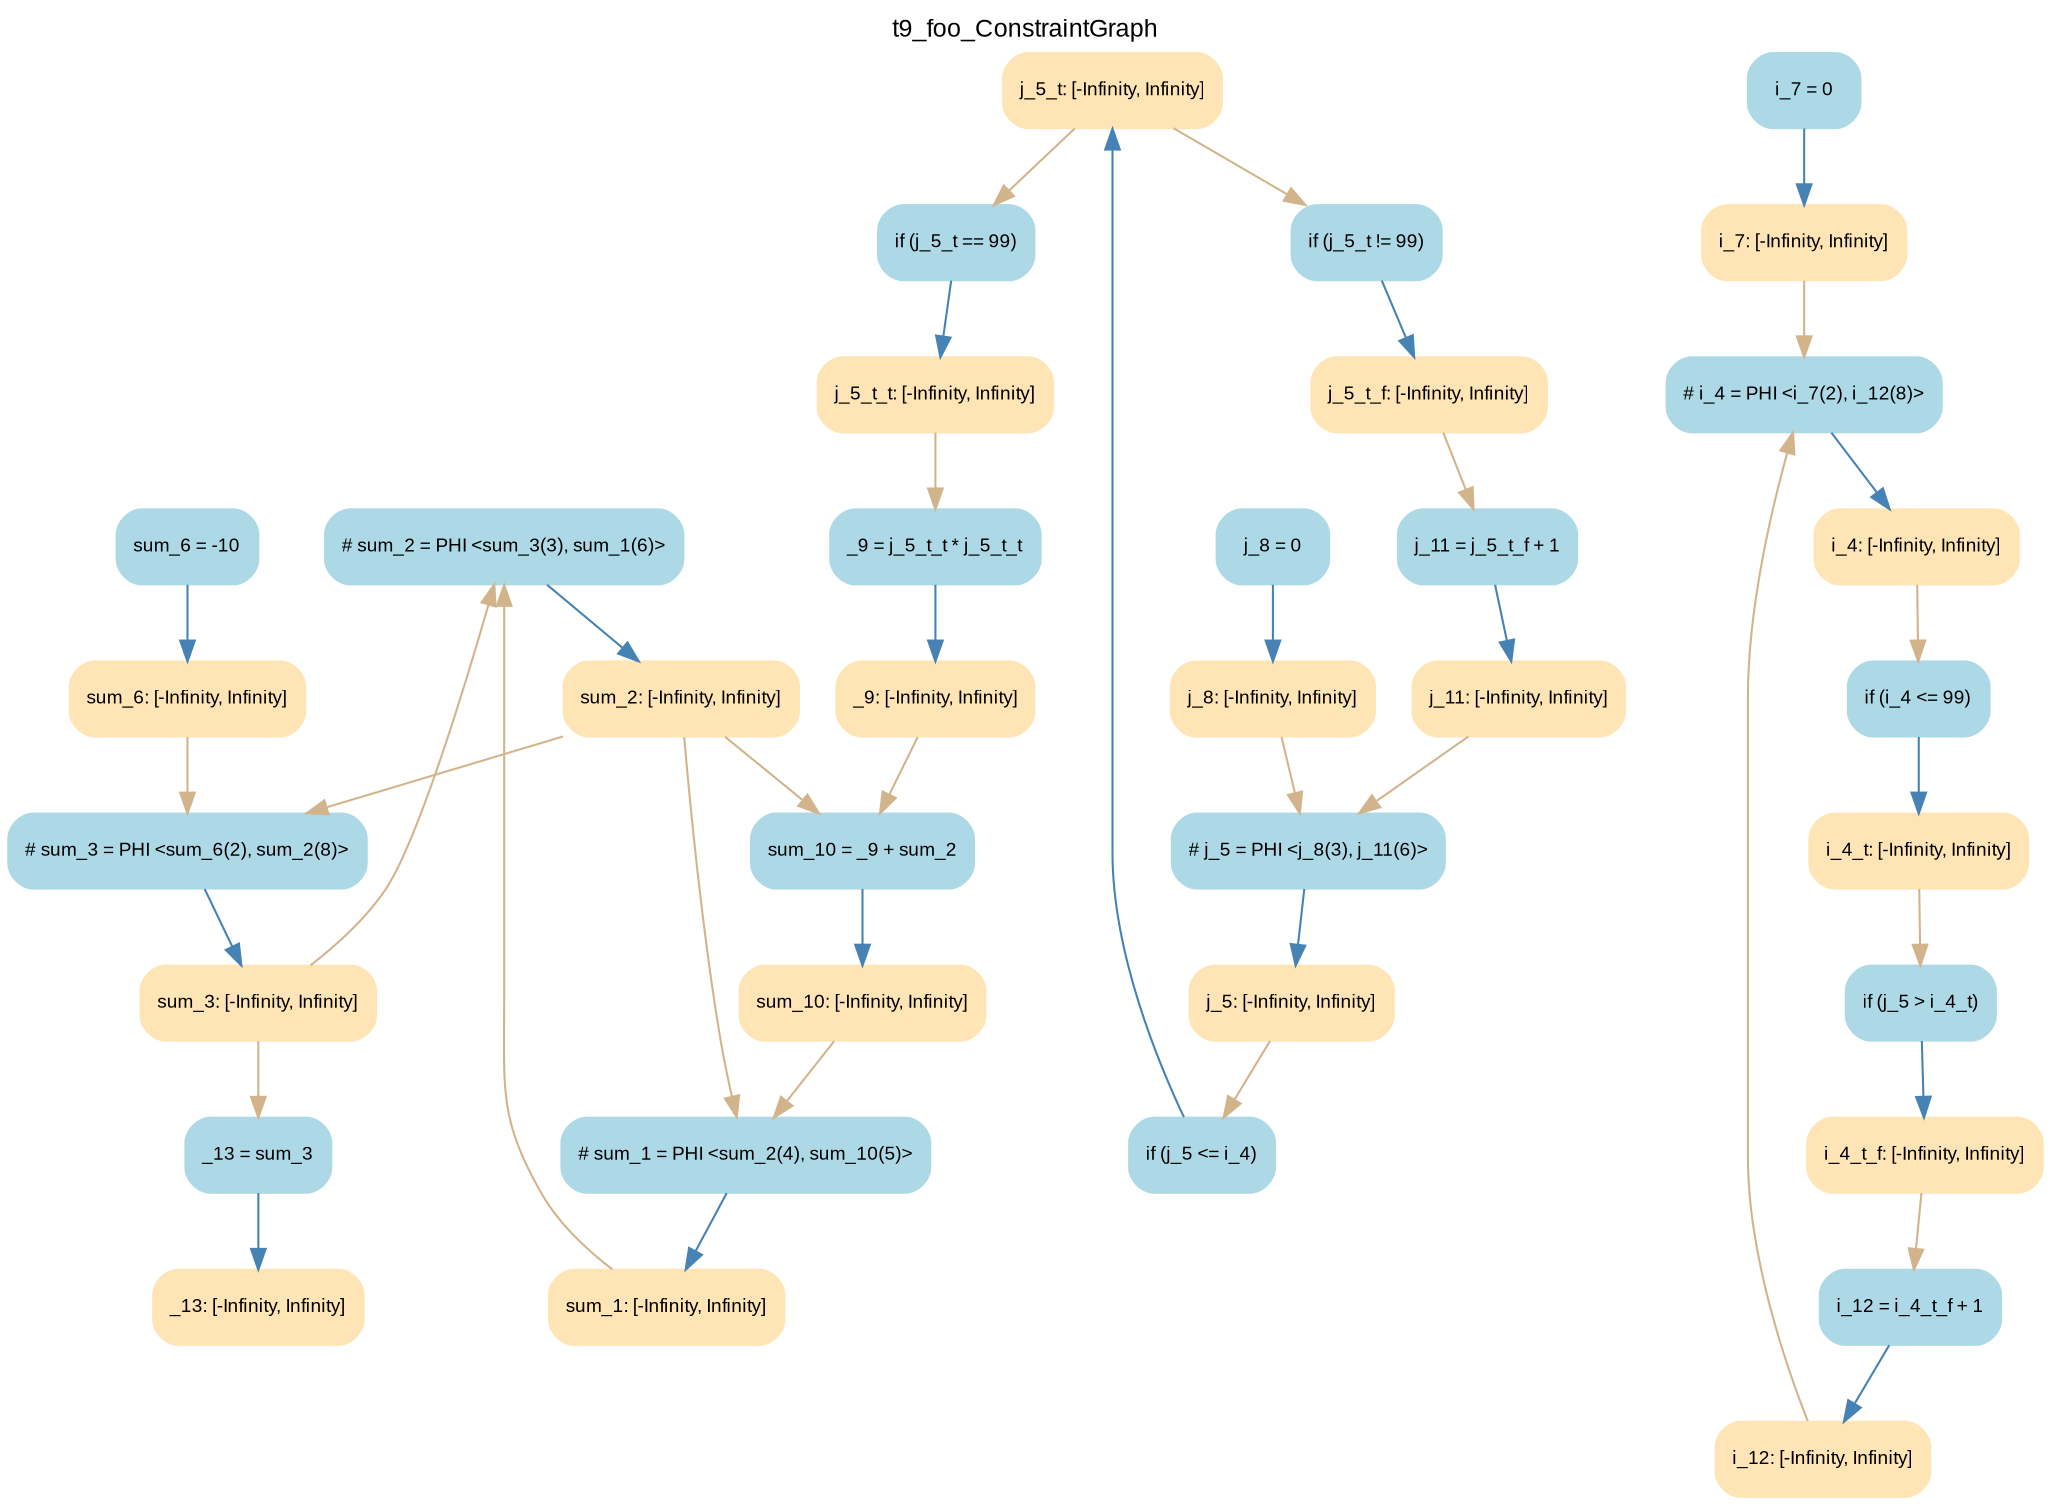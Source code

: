 digraph t9_foo_ConstraintGraph { 
	label=t9_foo_ConstraintGraph
	center=true
	labelloc=top
	fontname=Arial
	fontsize=12
	edge[fontname=Arial, fontsize=10]
	node[fontname=Arial, fontsize=9]

		Node_0 -> Node_1 [color=steelblue]
		Node_2 -> Node_3 [color=steelblue]
		Node_4 -> Node_5 [color=steelblue]
		Node_6 -> Node_7 [color=steelblue]
		Node_8 -> Node_9 [color=steelblue]
		Node_10 -> Node_11 [color=steelblue]
		Node_12 -> Node_13 [color=steelblue]
		Node_14 -> Node_15 [color=steelblue]
		Node_16 -> Node_17 [color=steelblue]
		Node_18 -> Node_19 [color=steelblue]
		Node_20 -> Node_21 [color=steelblue]
		Node_22 -> Node_23 [color=steelblue]
		Node_24 -> Node_25 [color=steelblue]
		Node_26 -> Node_27 [color=steelblue]
		Node_28 -> Node_29 [color=steelblue]
		Node_30 -> Node_31 [color=steelblue]
		Node_32 -> Node_33 [color=steelblue]
		Node_34 -> Node_35 [color=steelblue]
		Node_19 -> Node_8 [color=tan]
		Node_23 -> Node_2 [color=tan]
		Node_11 -> Node_32 [color=tan]
		Node_25 -> Node_0 [color=tan]
		Node_33 -> Node_18 [color=tan]
		Node_13 -> Node_26 [color=tan]
		Node_13 -> Node_34 [color=tan]
		Node_17 -> Node_12 [color=tan]
		Node_9 -> Node_10 [color=tan]
		Node_27 -> Node_22 [color=tan]
		Node_1 -> Node_2 [color=tan]
		Node_1 -> Node_24 [color=tan]
		Node_1 -> Node_30 [color=tan]
		Node_7 -> Node_16 [color=tan]
		Node_35 -> Node_20 [color=tan]
		Node_15 -> Node_30 [color=tan]
		Node_21 -> Node_16 [color=tan]
		Node_5 -> Node_10 [color=tan]
		Node_31 -> Node_0 [color=tan]
		Node_31 -> Node_28 [color=tan]
		Node_3 -> Node_24 [color=tan]

	Node_0 [fillcolor=lightblue, color=lightblue, shape=Mrecord, style=filled, label="{ # sum_2 = PHI \<sum_3(3), sum_1(6)\> }"]
	Node_2 [fillcolor=lightblue, color=lightblue, shape=Mrecord, style=filled, label="{ sum_10 = _9 + sum_2 }"]
	Node_4 [fillcolor=lightblue, color=lightblue, shape=Mrecord, style=filled, label="{ i_7 = 0 }"]
	Node_6 [fillcolor=lightblue, color=lightblue, shape=Mrecord, style=filled, label="{ j_8 = 0 }"]
	Node_8 [fillcolor=lightblue, color=lightblue, shape=Mrecord, style=filled, label="{ i_12 = i_4_t_f + 1 }"]
	Node_10 [fillcolor=lightblue, color=lightblue, shape=Mrecord, style=filled, label="{ # i_4 = PHI \<i_7(2), i_12(8)\> }"]
	Node_12 [fillcolor=lightblue, color=lightblue, shape=Mrecord, style=filled, label="{ if (j_5 \<= i_4) }"]
	Node_14 [fillcolor=lightblue, color=lightblue, shape=Mrecord, style=filled, label="{ sum_6 = -10 }"]
	Node_16 [fillcolor=lightblue, color=lightblue, shape=Mrecord, style=filled, label="{ # j_5 = PHI \<j_8(3), j_11(6)\> }"]
	Node_18 [fillcolor=lightblue, color=lightblue, shape=Mrecord, style=filled, label="{ if (j_5 \> i_4_t) }"]
	Node_20 [fillcolor=lightblue, color=lightblue, shape=Mrecord, style=filled, label="{ j_11 = j_5_t_f + 1 }"]
	Node_22 [fillcolor=lightblue, color=lightblue, shape=Mrecord, style=filled, label="{ _9 = j_5_t_t * j_5_t_t }"]
	Node_24 [fillcolor=lightblue, color=lightblue, shape=Mrecord, style=filled, label="{ # sum_1 = PHI \<sum_2(4), sum_10(5)\> }"]
	Node_26 [fillcolor=lightblue, color=lightblue, shape=Mrecord, style=filled, label="{ if (j_5_t == 99) }"]
	Node_28 [fillcolor=lightblue, color=lightblue, shape=Mrecord, style=filled, label="{ _13 = sum_3 }"]
	Node_30 [fillcolor=lightblue, color=lightblue, shape=Mrecord, style=filled, label="{ # sum_3 = PHI \<sum_6(2), sum_2(8)\> }"]
	Node_32 [fillcolor=lightblue, color=lightblue, shape=Mrecord, style=filled, label="{ if (i_4 \<= 99) }"]
	Node_34 [fillcolor=lightblue, color=lightblue, shape=Mrecord, style=filled, label="{ if (j_5_t != 99) }"]
	Node_19 [fillcolor=moccasin, color=moccasin, shape=Mrecord, style=filled, label="{ i_4_t_f: \[-Infinity, Infinity\] }"]
	Node_23 [fillcolor=moccasin, color=moccasin, shape=Mrecord, style=filled, label="{ _9: \[-Infinity, Infinity\] }"]
	Node_11 [fillcolor=moccasin, color=moccasin, shape=Mrecord, style=filled, label="{ i_4: \[-Infinity, Infinity\] }"]
	Node_25 [fillcolor=moccasin, color=moccasin, shape=Mrecord, style=filled, label="{ sum_1: \[-Infinity, Infinity\] }"]
	Node_33 [fillcolor=moccasin, color=moccasin, shape=Mrecord, style=filled, label="{ i_4_t: \[-Infinity, Infinity\] }"]
	Node_13 [fillcolor=moccasin, color=moccasin, shape=Mrecord, style=filled, label="{ j_5_t: \[-Infinity, Infinity\] }"]
	Node_17 [fillcolor=moccasin, color=moccasin, shape=Mrecord, style=filled, label="{ j_5: \[-Infinity, Infinity\] }"]
	Node_9 [fillcolor=moccasin, color=moccasin, shape=Mrecord, style=filled, label="{ i_12: \[-Infinity, Infinity\] }"]
	Node_27 [fillcolor=moccasin, color=moccasin, shape=Mrecord, style=filled, label="{ j_5_t_t: \[-Infinity, Infinity\] }"]
	Node_29 [fillcolor=moccasin, color=moccasin, shape=Mrecord, style=filled, label="{ _13: \[-Infinity, Infinity\] }"]
	Node_1 [fillcolor=moccasin, color=moccasin, shape=Mrecord, style=filled, label="{ sum_2: \[-Infinity, Infinity\] }"]
	Node_7 [fillcolor=moccasin, color=moccasin, shape=Mrecord, style=filled, label="{ j_8: \[-Infinity, Infinity\] }"]
	Node_35 [fillcolor=moccasin, color=moccasin, shape=Mrecord, style=filled, label="{ j_5_t_f: \[-Infinity, Infinity\] }"]
	Node_15 [fillcolor=moccasin, color=moccasin, shape=Mrecord, style=filled, label="{ sum_6: \[-Infinity, Infinity\] }"]
	Node_21 [fillcolor=moccasin, color=moccasin, shape=Mrecord, style=filled, label="{ j_11: \[-Infinity, Infinity\] }"]
	Node_5 [fillcolor=moccasin, color=moccasin, shape=Mrecord, style=filled, label="{ i_7: \[-Infinity, Infinity\] }"]
	Node_31 [fillcolor=moccasin, color=moccasin, shape=Mrecord, style=filled, label="{ sum_3: \[-Infinity, Infinity\] }"]
	Node_3 [fillcolor=moccasin, color=moccasin, shape=Mrecord, style=filled, label="{ sum_10: \[-Infinity, Infinity\] }"]
}

